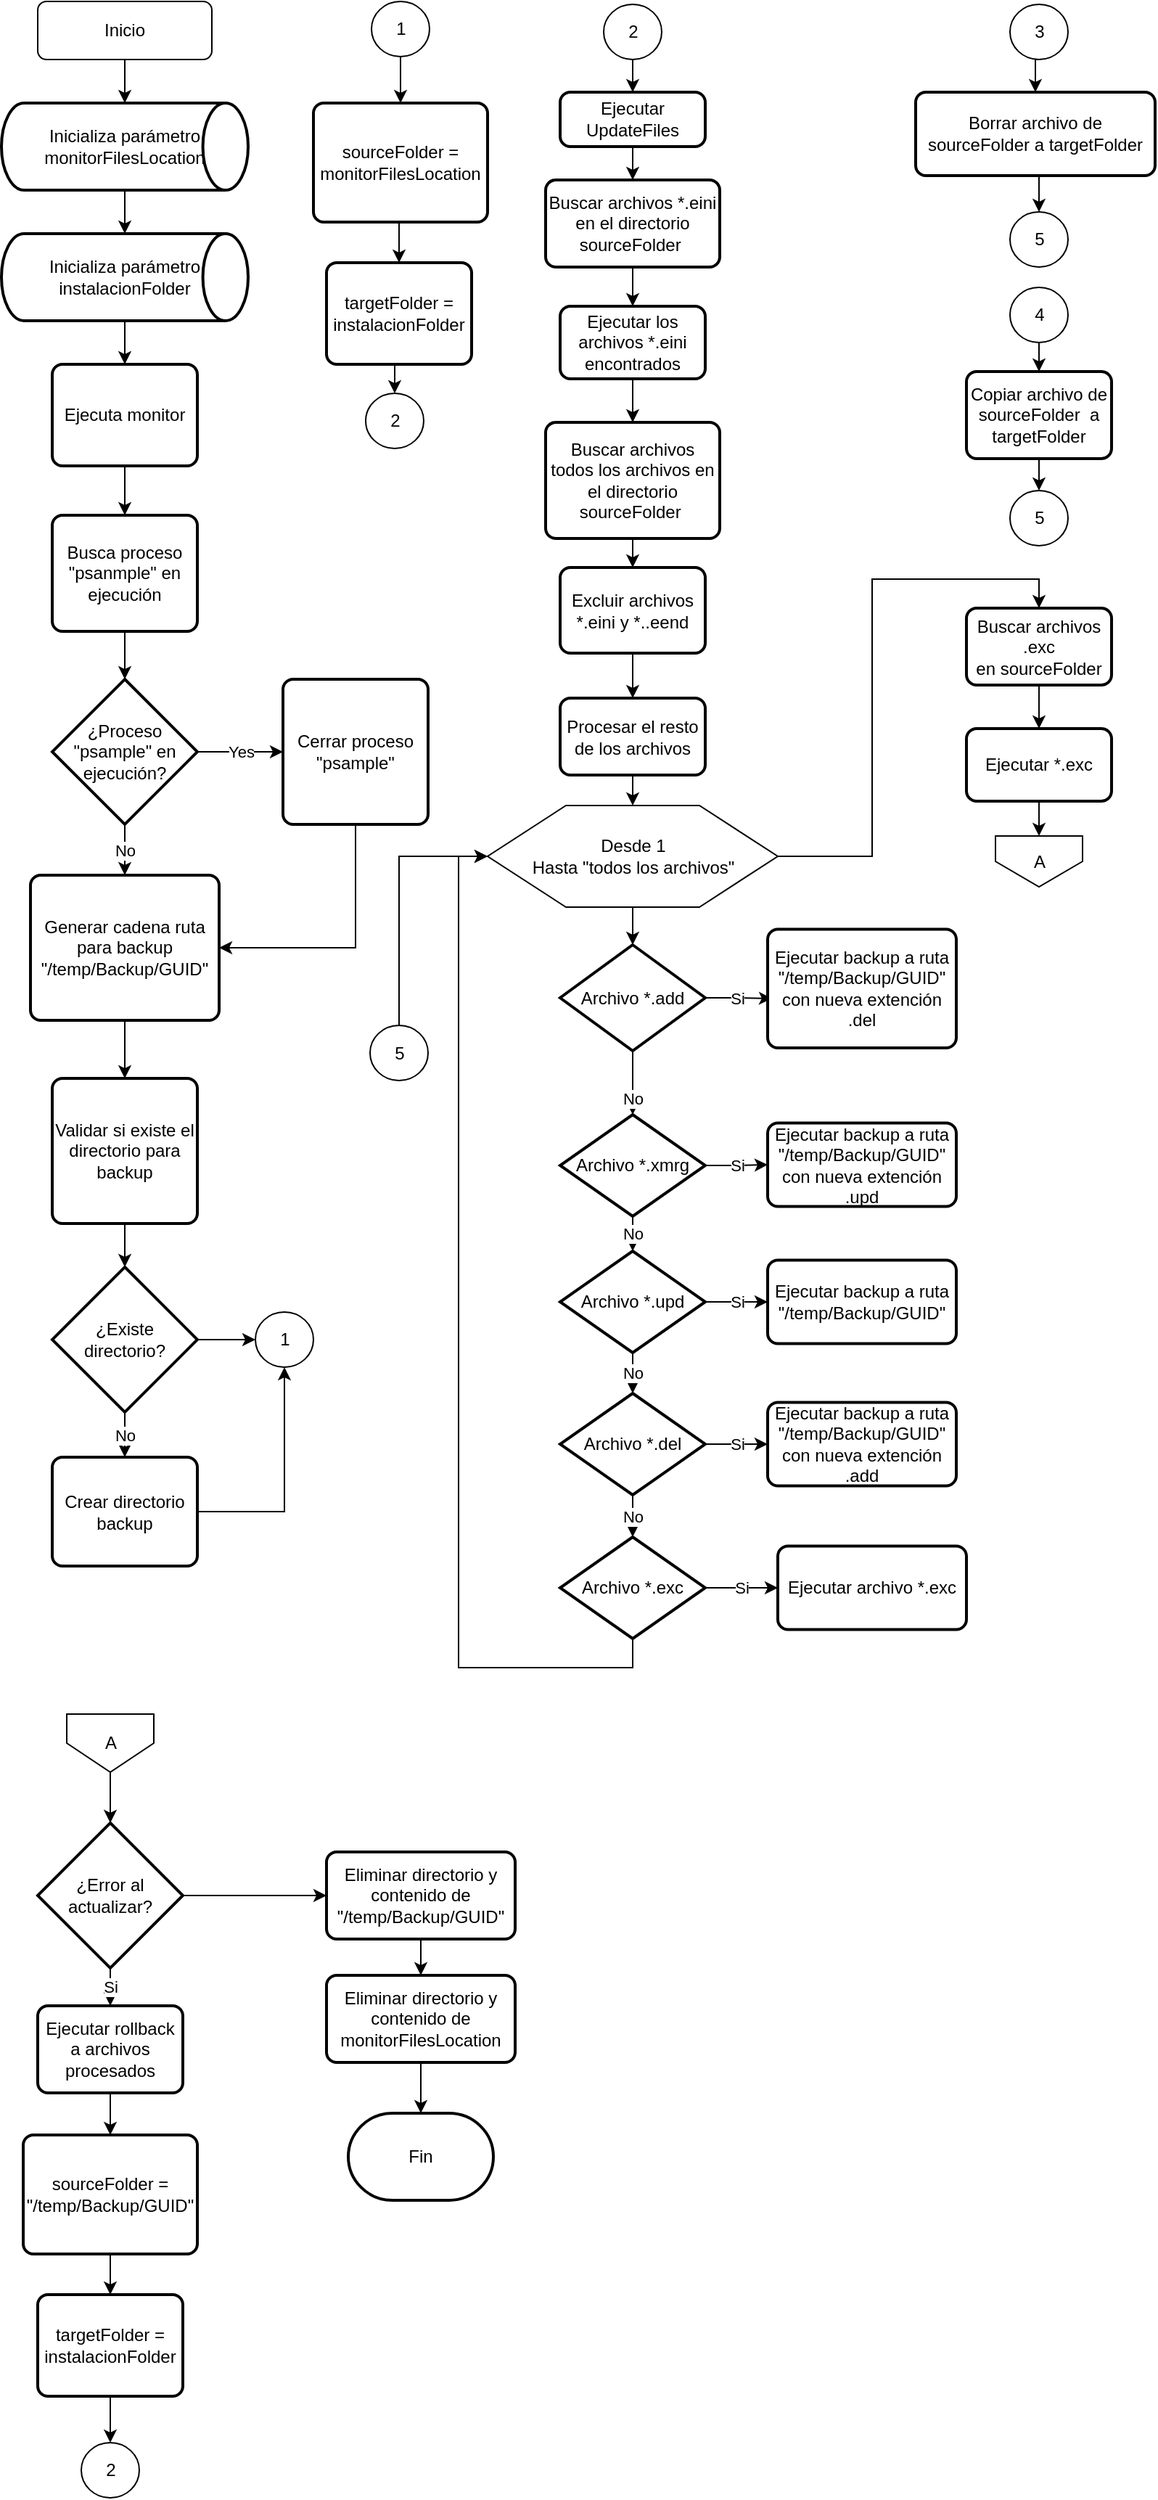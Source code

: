 <mxfile version="26.0.4">
  <diagram id="C5RBs43oDa-KdzZeNtuy" name="Page-1">
    <mxGraphModel dx="1035" dy="551" grid="1" gridSize="10" guides="1" tooltips="1" connect="1" arrows="1" fold="1" page="1" pageScale="1" pageWidth="827" pageHeight="1169" math="0" shadow="0">
      <root>
        <mxCell id="WIyWlLk6GJQsqaUBKTNV-0" />
        <mxCell id="WIyWlLk6GJQsqaUBKTNV-1" parent="WIyWlLk6GJQsqaUBKTNV-0" />
        <mxCell id="DyYJbT3Kr3XexNc7caPd-10" style="edgeStyle=orthogonalEdgeStyle;rounded=0;orthogonalLoop=1;jettySize=auto;html=1;exitX=0.5;exitY=1;exitDx=0;exitDy=0;" edge="1" parent="WIyWlLk6GJQsqaUBKTNV-1" source="WIyWlLk6GJQsqaUBKTNV-3" target="DyYJbT3Kr3XexNc7caPd-8">
          <mxGeometry relative="1" as="geometry" />
        </mxCell>
        <mxCell id="WIyWlLk6GJQsqaUBKTNV-3" value="Inicio" style="rounded=1;whiteSpace=wrap;html=1;fontSize=12;glass=0;strokeWidth=1;shadow=0;" parent="WIyWlLk6GJQsqaUBKTNV-1" vertex="1">
          <mxGeometry x="30" y="10" width="120" height="40" as="geometry" />
        </mxCell>
        <mxCell id="DyYJbT3Kr3XexNc7caPd-5" style="edgeStyle=orthogonalEdgeStyle;rounded=0;orthogonalLoop=1;jettySize=auto;html=1;exitX=0.5;exitY=1;exitDx=0;exitDy=0;" edge="1" parent="WIyWlLk6GJQsqaUBKTNV-1" source="DyYJbT3Kr3XexNc7caPd-7" target="DyYJbT3Kr3XexNc7caPd-3">
          <mxGeometry relative="1" as="geometry">
            <mxPoint x="280" y="480" as="sourcePoint" />
          </mxGeometry>
        </mxCell>
        <mxCell id="DyYJbT3Kr3XexNc7caPd-6" style="edgeStyle=orthogonalEdgeStyle;rounded=0;orthogonalLoop=1;jettySize=auto;html=1;exitX=0.5;exitY=1;exitDx=0;exitDy=0;entryX=0.5;entryY=0;entryDx=0;entryDy=0;entryPerimeter=0;" edge="1" parent="WIyWlLk6GJQsqaUBKTNV-1" source="DyYJbT3Kr3XexNc7caPd-3" target="DyYJbT3Kr3XexNc7caPd-13">
          <mxGeometry relative="1" as="geometry" />
        </mxCell>
        <mxCell id="DyYJbT3Kr3XexNc7caPd-3" value="Busca proceso &quot;psanmple&quot; en ejecución" style="rounded=1;whiteSpace=wrap;html=1;absoluteArcSize=1;arcSize=14;strokeWidth=2;" vertex="1" parent="WIyWlLk6GJQsqaUBKTNV-1">
          <mxGeometry x="40" y="364" width="100" height="80" as="geometry" />
        </mxCell>
        <mxCell id="DyYJbT3Kr3XexNc7caPd-22" style="edgeStyle=orthogonalEdgeStyle;rounded=0;orthogonalLoop=1;jettySize=auto;html=1;exitX=0.5;exitY=1;exitDx=0;exitDy=0;entryX=1;entryY=0.5;entryDx=0;entryDy=0;" edge="1" parent="WIyWlLk6GJQsqaUBKTNV-1" source="DyYJbT3Kr3XexNc7caPd-4" target="DyYJbT3Kr3XexNc7caPd-15">
          <mxGeometry relative="1" as="geometry" />
        </mxCell>
        <mxCell id="DyYJbT3Kr3XexNc7caPd-4" value="Cerrar proceso &quot;psample&quot;" style="rounded=1;whiteSpace=wrap;html=1;absoluteArcSize=1;arcSize=14;strokeWidth=2;" vertex="1" parent="WIyWlLk6GJQsqaUBKTNV-1">
          <mxGeometry x="199" y="477" width="100" height="100" as="geometry" />
        </mxCell>
        <mxCell id="DyYJbT3Kr3XexNc7caPd-7" value="Ejecuta monitor" style="rounded=1;whiteSpace=wrap;html=1;absoluteArcSize=1;arcSize=14;strokeWidth=2;" vertex="1" parent="WIyWlLk6GJQsqaUBKTNV-1">
          <mxGeometry x="40" y="260" width="100" height="70" as="geometry" />
        </mxCell>
        <mxCell id="DyYJbT3Kr3XexNc7caPd-8" value="Inicializa parámetro monitorFilesLocation" style="strokeWidth=2;html=1;shape=mxgraph.flowchart.direct_data;whiteSpace=wrap;" vertex="1" parent="WIyWlLk6GJQsqaUBKTNV-1">
          <mxGeometry x="5" y="80" width="170" height="60" as="geometry" />
        </mxCell>
        <mxCell id="DyYJbT3Kr3XexNc7caPd-12" style="edgeStyle=orthogonalEdgeStyle;rounded=0;orthogonalLoop=1;jettySize=auto;html=1;exitX=0.5;exitY=1;exitDx=0;exitDy=0;exitPerimeter=0;entryX=0.5;entryY=0;entryDx=0;entryDy=0;" edge="1" parent="WIyWlLk6GJQsqaUBKTNV-1" source="DyYJbT3Kr3XexNc7caPd-9" target="DyYJbT3Kr3XexNc7caPd-7">
          <mxGeometry relative="1" as="geometry" />
        </mxCell>
        <mxCell id="DyYJbT3Kr3XexNc7caPd-9" value="Inicializa parámetro instalacionFolder" style="strokeWidth=2;html=1;shape=mxgraph.flowchart.direct_data;whiteSpace=wrap;" vertex="1" parent="WIyWlLk6GJQsqaUBKTNV-1">
          <mxGeometry x="5" y="170" width="170" height="60" as="geometry" />
        </mxCell>
        <mxCell id="DyYJbT3Kr3XexNc7caPd-11" style="edgeStyle=orthogonalEdgeStyle;rounded=0;orthogonalLoop=1;jettySize=auto;html=1;exitX=0.5;exitY=1;exitDx=0;exitDy=0;exitPerimeter=0;entryX=0.5;entryY=0;entryDx=0;entryDy=0;entryPerimeter=0;" edge="1" parent="WIyWlLk6GJQsqaUBKTNV-1" source="DyYJbT3Kr3XexNc7caPd-8" target="DyYJbT3Kr3XexNc7caPd-9">
          <mxGeometry relative="1" as="geometry" />
        </mxCell>
        <mxCell id="DyYJbT3Kr3XexNc7caPd-14" value="Yes" style="edgeStyle=orthogonalEdgeStyle;rounded=0;orthogonalLoop=1;jettySize=auto;html=1;exitX=1;exitY=0.5;exitDx=0;exitDy=0;exitPerimeter=0;entryX=0;entryY=0.5;entryDx=0;entryDy=0;" edge="1" parent="WIyWlLk6GJQsqaUBKTNV-1" source="DyYJbT3Kr3XexNc7caPd-13" target="DyYJbT3Kr3XexNc7caPd-4">
          <mxGeometry relative="1" as="geometry" />
        </mxCell>
        <mxCell id="DyYJbT3Kr3XexNc7caPd-16" value="No" style="edgeStyle=orthogonalEdgeStyle;rounded=0;orthogonalLoop=1;jettySize=auto;html=1;exitX=0.5;exitY=1;exitDx=0;exitDy=0;exitPerimeter=0;entryX=0.5;entryY=0;entryDx=0;entryDy=0;" edge="1" parent="WIyWlLk6GJQsqaUBKTNV-1" source="DyYJbT3Kr3XexNc7caPd-13" target="DyYJbT3Kr3XexNc7caPd-15">
          <mxGeometry relative="1" as="geometry" />
        </mxCell>
        <mxCell id="DyYJbT3Kr3XexNc7caPd-13" value="¿Proceso &quot;psample&quot; en ejecución?" style="strokeWidth=2;html=1;shape=mxgraph.flowchart.decision;whiteSpace=wrap;" vertex="1" parent="WIyWlLk6GJQsqaUBKTNV-1">
          <mxGeometry x="40" y="477" width="100" height="100" as="geometry" />
        </mxCell>
        <mxCell id="DyYJbT3Kr3XexNc7caPd-19" style="edgeStyle=orthogonalEdgeStyle;rounded=0;orthogonalLoop=1;jettySize=auto;html=1;exitX=0.5;exitY=1;exitDx=0;exitDy=0;entryX=0.5;entryY=0;entryDx=0;entryDy=0;" edge="1" parent="WIyWlLk6GJQsqaUBKTNV-1" source="DyYJbT3Kr3XexNc7caPd-15" target="DyYJbT3Kr3XexNc7caPd-18">
          <mxGeometry relative="1" as="geometry" />
        </mxCell>
        <mxCell id="DyYJbT3Kr3XexNc7caPd-15" value="Generar cadena ruta para backup &quot;/temp/Backup/GUID&quot;" style="rounded=1;whiteSpace=wrap;html=1;absoluteArcSize=1;arcSize=14;strokeWidth=2;" vertex="1" parent="WIyWlLk6GJQsqaUBKTNV-1">
          <mxGeometry x="25" y="612" width="130" height="100" as="geometry" />
        </mxCell>
        <mxCell id="DyYJbT3Kr3XexNc7caPd-23" value="No" style="edgeStyle=orthogonalEdgeStyle;rounded=0;orthogonalLoop=1;jettySize=auto;html=1;exitX=0.5;exitY=1;exitDx=0;exitDy=0;exitPerimeter=0;entryX=0.5;entryY=0;entryDx=0;entryDy=0;" edge="1" parent="WIyWlLk6GJQsqaUBKTNV-1" source="DyYJbT3Kr3XexNc7caPd-17" target="DyYJbT3Kr3XexNc7caPd-21">
          <mxGeometry relative="1" as="geometry" />
        </mxCell>
        <mxCell id="DyYJbT3Kr3XexNc7caPd-27" style="edgeStyle=orthogonalEdgeStyle;rounded=0;orthogonalLoop=1;jettySize=auto;html=1;exitX=1;exitY=0.5;exitDx=0;exitDy=0;exitPerimeter=0;" edge="1" parent="WIyWlLk6GJQsqaUBKTNV-1" source="DyYJbT3Kr3XexNc7caPd-17" target="DyYJbT3Kr3XexNc7caPd-26">
          <mxGeometry relative="1" as="geometry" />
        </mxCell>
        <mxCell id="DyYJbT3Kr3XexNc7caPd-17" value="¿Existe directorio?" style="strokeWidth=2;html=1;shape=mxgraph.flowchart.decision;whiteSpace=wrap;" vertex="1" parent="WIyWlLk6GJQsqaUBKTNV-1">
          <mxGeometry x="40" y="882" width="100" height="100" as="geometry" />
        </mxCell>
        <mxCell id="DyYJbT3Kr3XexNc7caPd-18" value="Validar si existe el directorio para backup" style="rounded=1;whiteSpace=wrap;html=1;absoluteArcSize=1;arcSize=14;strokeWidth=2;" vertex="1" parent="WIyWlLk6GJQsqaUBKTNV-1">
          <mxGeometry x="40" y="752" width="100" height="100" as="geometry" />
        </mxCell>
        <mxCell id="DyYJbT3Kr3XexNc7caPd-20" style="edgeStyle=orthogonalEdgeStyle;rounded=0;orthogonalLoop=1;jettySize=auto;html=1;exitX=0.5;exitY=1;exitDx=0;exitDy=0;entryX=0.5;entryY=0;entryDx=0;entryDy=0;entryPerimeter=0;" edge="1" parent="WIyWlLk6GJQsqaUBKTNV-1" source="DyYJbT3Kr3XexNc7caPd-18" target="DyYJbT3Kr3XexNc7caPd-17">
          <mxGeometry relative="1" as="geometry" />
        </mxCell>
        <mxCell id="DyYJbT3Kr3XexNc7caPd-21" value="Crear directorio backup" style="rounded=1;whiteSpace=wrap;html=1;absoluteArcSize=1;arcSize=14;strokeWidth=2;" vertex="1" parent="WIyWlLk6GJQsqaUBKTNV-1">
          <mxGeometry x="40" y="1013" width="100" height="75" as="geometry" />
        </mxCell>
        <mxCell id="DyYJbT3Kr3XexNc7caPd-33" style="edgeStyle=orthogonalEdgeStyle;rounded=0;orthogonalLoop=1;jettySize=auto;html=1;exitX=0.5;exitY=1;exitDx=0;exitDy=0;entryX=0.5;entryY=0;entryDx=0;entryDy=0;" edge="1" parent="WIyWlLk6GJQsqaUBKTNV-1" source="DyYJbT3Kr3XexNc7caPd-24" target="DyYJbT3Kr3XexNc7caPd-31">
          <mxGeometry relative="1" as="geometry" />
        </mxCell>
        <mxCell id="DyYJbT3Kr3XexNc7caPd-24" value="Ejecutar UpdateFiles" style="rounded=1;whiteSpace=wrap;html=1;absoluteArcSize=1;arcSize=14;strokeWidth=2;" vertex="1" parent="WIyWlLk6GJQsqaUBKTNV-1">
          <mxGeometry x="390" y="72.5" width="100" height="37.5" as="geometry" />
        </mxCell>
        <mxCell id="DyYJbT3Kr3XexNc7caPd-26" value="1" style="verticalLabelPosition=middle;verticalAlign=middle;html=1;shape=mxgraph.flowchart.on-page_reference;labelPosition=center;align=center;" vertex="1" parent="WIyWlLk6GJQsqaUBKTNV-1">
          <mxGeometry x="180" y="913" width="40" height="38" as="geometry" />
        </mxCell>
        <mxCell id="DyYJbT3Kr3XexNc7caPd-28" style="edgeStyle=orthogonalEdgeStyle;rounded=0;orthogonalLoop=1;jettySize=auto;html=1;exitX=1;exitY=0.5;exitDx=0;exitDy=0;entryX=0.5;entryY=1;entryDx=0;entryDy=0;entryPerimeter=0;" edge="1" parent="WIyWlLk6GJQsqaUBKTNV-1" source="DyYJbT3Kr3XexNc7caPd-21" target="DyYJbT3Kr3XexNc7caPd-26">
          <mxGeometry relative="1" as="geometry" />
        </mxCell>
        <mxCell id="DyYJbT3Kr3XexNc7caPd-30" style="edgeStyle=orthogonalEdgeStyle;rounded=0;orthogonalLoop=1;jettySize=auto;html=1;exitX=0.5;exitY=1;exitDx=0;exitDy=0;exitPerimeter=0;entryX=0.5;entryY=0;entryDx=0;entryDy=0;" edge="1" parent="WIyWlLk6GJQsqaUBKTNV-1" source="DyYJbT3Kr3XexNc7caPd-29" target="DyYJbT3Kr3XexNc7caPd-24">
          <mxGeometry relative="1" as="geometry" />
        </mxCell>
        <mxCell id="DyYJbT3Kr3XexNc7caPd-29" value="2" style="verticalLabelPosition=middle;verticalAlign=middle;html=1;shape=mxgraph.flowchart.on-page_reference;labelPosition=center;align=center;" vertex="1" parent="WIyWlLk6GJQsqaUBKTNV-1">
          <mxGeometry x="420" y="12" width="40" height="38" as="geometry" />
        </mxCell>
        <mxCell id="DyYJbT3Kr3XexNc7caPd-34" style="edgeStyle=orthogonalEdgeStyle;rounded=0;orthogonalLoop=1;jettySize=auto;html=1;exitX=0.5;exitY=1;exitDx=0;exitDy=0;entryX=0.5;entryY=0;entryDx=0;entryDy=0;" edge="1" parent="WIyWlLk6GJQsqaUBKTNV-1" source="DyYJbT3Kr3XexNc7caPd-31" target="DyYJbT3Kr3XexNc7caPd-32">
          <mxGeometry relative="1" as="geometry" />
        </mxCell>
        <mxCell id="DyYJbT3Kr3XexNc7caPd-31" value="Buscar archivos *.eini en el directorio sourceFolder&amp;nbsp;" style="rounded=1;whiteSpace=wrap;html=1;absoluteArcSize=1;arcSize=14;strokeWidth=2;" vertex="1" parent="WIyWlLk6GJQsqaUBKTNV-1">
          <mxGeometry x="380" y="133" width="120" height="60" as="geometry" />
        </mxCell>
        <mxCell id="DyYJbT3Kr3XexNc7caPd-37" style="edgeStyle=orthogonalEdgeStyle;rounded=0;orthogonalLoop=1;jettySize=auto;html=1;exitX=0.5;exitY=1;exitDx=0;exitDy=0;entryX=0.5;entryY=0;entryDx=0;entryDy=0;" edge="1" parent="WIyWlLk6GJQsqaUBKTNV-1" source="DyYJbT3Kr3XexNc7caPd-32" target="DyYJbT3Kr3XexNc7caPd-36">
          <mxGeometry relative="1" as="geometry" />
        </mxCell>
        <mxCell id="DyYJbT3Kr3XexNc7caPd-32" value="Ejecutar los archivos *.eini encontrados" style="rounded=1;whiteSpace=wrap;html=1;absoluteArcSize=1;arcSize=14;strokeWidth=2;" vertex="1" parent="WIyWlLk6GJQsqaUBKTNV-1">
          <mxGeometry x="390" y="220" width="100" height="50" as="geometry" />
        </mxCell>
        <mxCell id="DyYJbT3Kr3XexNc7caPd-40" style="edgeStyle=orthogonalEdgeStyle;rounded=0;orthogonalLoop=1;jettySize=auto;html=1;exitX=0.5;exitY=1;exitDx=0;exitDy=0;" edge="1" parent="WIyWlLk6GJQsqaUBKTNV-1" source="DyYJbT3Kr3XexNc7caPd-35" target="DyYJbT3Kr3XexNc7caPd-39">
          <mxGeometry relative="1" as="geometry" />
        </mxCell>
        <mxCell id="DyYJbT3Kr3XexNc7caPd-35" value="Excluir archivos *.eini y *..eend" style="rounded=1;whiteSpace=wrap;html=1;absoluteArcSize=1;arcSize=14;strokeWidth=2;" vertex="1" parent="WIyWlLk6GJQsqaUBKTNV-1">
          <mxGeometry x="390" y="400" width="100" height="59" as="geometry" />
        </mxCell>
        <mxCell id="DyYJbT3Kr3XexNc7caPd-38" style="edgeStyle=orthogonalEdgeStyle;rounded=0;orthogonalLoop=1;jettySize=auto;html=1;exitX=0.5;exitY=1;exitDx=0;exitDy=0;entryX=0.5;entryY=0;entryDx=0;entryDy=0;" edge="1" parent="WIyWlLk6GJQsqaUBKTNV-1" source="DyYJbT3Kr3XexNc7caPd-36" target="DyYJbT3Kr3XexNc7caPd-35">
          <mxGeometry relative="1" as="geometry" />
        </mxCell>
        <mxCell id="DyYJbT3Kr3XexNc7caPd-36" value="Buscar archivos todos los archivos en el directorio sourceFolder&amp;nbsp;" style="rounded=1;whiteSpace=wrap;html=1;absoluteArcSize=1;arcSize=14;strokeWidth=2;" vertex="1" parent="WIyWlLk6GJQsqaUBKTNV-1">
          <mxGeometry x="380" y="300" width="120" height="80" as="geometry" />
        </mxCell>
        <mxCell id="DyYJbT3Kr3XexNc7caPd-39" value="Procesar el resto de los archivos" style="rounded=1;whiteSpace=wrap;html=1;absoluteArcSize=1;arcSize=14;strokeWidth=2;" vertex="1" parent="WIyWlLk6GJQsqaUBKTNV-1">
          <mxGeometry x="390" y="490" width="100" height="53" as="geometry" />
        </mxCell>
        <mxCell id="DyYJbT3Kr3XexNc7caPd-57" style="edgeStyle=orthogonalEdgeStyle;rounded=0;orthogonalLoop=1;jettySize=auto;html=1;exitX=0.5;exitY=1;exitDx=0;exitDy=0;exitPerimeter=0;" edge="1" parent="WIyWlLk6GJQsqaUBKTNV-1" source="DyYJbT3Kr3XexNc7caPd-41">
          <mxGeometry relative="1" as="geometry">
            <mxPoint x="440" y="770" as="targetPoint" />
          </mxGeometry>
        </mxCell>
        <mxCell id="DyYJbT3Kr3XexNc7caPd-60" value="Si" style="edgeStyle=orthogonalEdgeStyle;rounded=0;orthogonalLoop=1;jettySize=auto;html=1;exitX=1;exitY=0.5;exitDx=0;exitDy=0;exitPerimeter=0;entryX=0.023;entryY=0.584;entryDx=0;entryDy=0;entryPerimeter=0;" edge="1" parent="WIyWlLk6GJQsqaUBKTNV-1" source="DyYJbT3Kr3XexNc7caPd-41" target="DyYJbT3Kr3XexNc7caPd-85">
          <mxGeometry relative="1" as="geometry">
            <mxPoint x="531" y="696.5" as="targetPoint" />
          </mxGeometry>
        </mxCell>
        <mxCell id="DyYJbT3Kr3XexNc7caPd-41" value="Archivo *.add" style="strokeWidth=2;html=1;shape=mxgraph.flowchart.decision;whiteSpace=wrap;" vertex="1" parent="WIyWlLk6GJQsqaUBKTNV-1">
          <mxGeometry x="390" y="660" width="100" height="73" as="geometry" />
        </mxCell>
        <mxCell id="DyYJbT3Kr3XexNc7caPd-61" value="Si" style="edgeStyle=orthogonalEdgeStyle;rounded=0;orthogonalLoop=1;jettySize=auto;html=1;exitX=1;exitY=0.5;exitDx=0;exitDy=0;exitPerimeter=0;entryX=0;entryY=0.5;entryDx=0;entryDy=0;" edge="1" parent="WIyWlLk6GJQsqaUBKTNV-1" source="DyYJbT3Kr3XexNc7caPd-42" target="DyYJbT3Kr3XexNc7caPd-86">
          <mxGeometry relative="1" as="geometry">
            <mxPoint x="530" y="812" as="targetPoint" />
          </mxGeometry>
        </mxCell>
        <mxCell id="DyYJbT3Kr3XexNc7caPd-42" value="Archivo *.xmrg" style="strokeWidth=2;html=1;shape=mxgraph.flowchart.decision;whiteSpace=wrap;" vertex="1" parent="WIyWlLk6GJQsqaUBKTNV-1">
          <mxGeometry x="390" y="777" width="100" height="70" as="geometry" />
        </mxCell>
        <mxCell id="DyYJbT3Kr3XexNc7caPd-43" value="Archivo *.upd" style="strokeWidth=2;html=1;shape=mxgraph.flowchart.decision;whiteSpace=wrap;" vertex="1" parent="WIyWlLk6GJQsqaUBKTNV-1">
          <mxGeometry x="390" y="871" width="100" height="70" as="geometry" />
        </mxCell>
        <mxCell id="DyYJbT3Kr3XexNc7caPd-62" value="Si" style="edgeStyle=orthogonalEdgeStyle;rounded=0;orthogonalLoop=1;jettySize=auto;html=1;exitX=1;exitY=0.5;exitDx=0;exitDy=0;exitPerimeter=0;entryX=0;entryY=0.5;entryDx=0;entryDy=0;" edge="1" parent="WIyWlLk6GJQsqaUBKTNV-1" source="DyYJbT3Kr3XexNc7caPd-44" target="DyYJbT3Kr3XexNc7caPd-90">
          <mxGeometry relative="1" as="geometry">
            <mxPoint x="640" y="1004" as="targetPoint" />
          </mxGeometry>
        </mxCell>
        <mxCell id="DyYJbT3Kr3XexNc7caPd-44" value="Archivo *.del" style="strokeWidth=2;html=1;shape=mxgraph.flowchart.decision;whiteSpace=wrap;" vertex="1" parent="WIyWlLk6GJQsqaUBKTNV-1">
          <mxGeometry x="390" y="969" width="100" height="70" as="geometry" />
        </mxCell>
        <mxCell id="DyYJbT3Kr3XexNc7caPd-63" value="Si" style="edgeStyle=orthogonalEdgeStyle;rounded=0;orthogonalLoop=1;jettySize=auto;html=1;exitX=1;exitY=0.5;exitDx=0;exitDy=0;exitPerimeter=0;entryX=0;entryY=0.5;entryDx=0;entryDy=0;" edge="1" parent="WIyWlLk6GJQsqaUBKTNV-1" source="DyYJbT3Kr3XexNc7caPd-45" target="DyYJbT3Kr3XexNc7caPd-91">
          <mxGeometry relative="1" as="geometry">
            <mxPoint x="540" y="1103" as="targetPoint" />
          </mxGeometry>
        </mxCell>
        <mxCell id="DyYJbT3Kr3XexNc7caPd-76" style="edgeStyle=orthogonalEdgeStyle;rounded=0;orthogonalLoop=1;jettySize=auto;html=1;exitX=0.5;exitY=1;exitDx=0;exitDy=0;exitPerimeter=0;entryX=0;entryY=0.5;entryDx=0;entryDy=0;" edge="1" parent="WIyWlLk6GJQsqaUBKTNV-1" source="DyYJbT3Kr3XexNc7caPd-45" target="DyYJbT3Kr3XexNc7caPd-58">
          <mxGeometry relative="1" as="geometry" />
        </mxCell>
        <mxCell id="DyYJbT3Kr3XexNc7caPd-45" value="Archivo *.exc" style="strokeWidth=2;html=1;shape=mxgraph.flowchart.decision;whiteSpace=wrap;" vertex="1" parent="WIyWlLk6GJQsqaUBKTNV-1">
          <mxGeometry x="390" y="1068" width="100" height="70" as="geometry" />
        </mxCell>
        <mxCell id="DyYJbT3Kr3XexNc7caPd-46" style="edgeStyle=orthogonalEdgeStyle;rounded=0;orthogonalLoop=1;jettySize=auto;html=1;exitX=0.5;exitY=1;exitDx=0;exitDy=0;entryX=0.5;entryY=0;entryDx=0;entryDy=0;" edge="1" parent="WIyWlLk6GJQsqaUBKTNV-1" source="DyYJbT3Kr3XexNc7caPd-39" target="DyYJbT3Kr3XexNc7caPd-58">
          <mxGeometry relative="1" as="geometry">
            <mxPoint x="440" y="577" as="targetPoint" />
            <Array as="points">
              <mxPoint x="440" y="564" />
            </Array>
          </mxGeometry>
        </mxCell>
        <mxCell id="DyYJbT3Kr3XexNc7caPd-47" value="No" style="edgeStyle=orthogonalEdgeStyle;rounded=0;orthogonalLoop=1;jettySize=auto;html=1;exitX=0.5;exitY=1;exitDx=0;exitDy=0;exitPerimeter=0;entryX=0.5;entryY=0;entryDx=0;entryDy=0;entryPerimeter=0;" edge="1" parent="WIyWlLk6GJQsqaUBKTNV-1" target="DyYJbT3Kr3XexNc7caPd-42">
          <mxGeometry relative="1" as="geometry">
            <mxPoint x="440" y="754" as="sourcePoint" />
          </mxGeometry>
        </mxCell>
        <mxCell id="DyYJbT3Kr3XexNc7caPd-48" value="No" style="edgeStyle=orthogonalEdgeStyle;rounded=0;orthogonalLoop=1;jettySize=auto;html=1;exitX=0.5;exitY=1;exitDx=0;exitDy=0;exitPerimeter=0;entryX=0.5;entryY=0;entryDx=0;entryDy=0;entryPerimeter=0;" edge="1" parent="WIyWlLk6GJQsqaUBKTNV-1" source="DyYJbT3Kr3XexNc7caPd-42" target="DyYJbT3Kr3XexNc7caPd-43">
          <mxGeometry relative="1" as="geometry" />
        </mxCell>
        <mxCell id="DyYJbT3Kr3XexNc7caPd-49" value="No" style="edgeStyle=orthogonalEdgeStyle;rounded=0;orthogonalLoop=1;jettySize=auto;html=1;exitX=0.5;exitY=1;exitDx=0;exitDy=0;exitPerimeter=0;entryX=0.5;entryY=0;entryDx=0;entryDy=0;entryPerimeter=0;" edge="1" parent="WIyWlLk6GJQsqaUBKTNV-1" source="DyYJbT3Kr3XexNc7caPd-43" target="DyYJbT3Kr3XexNc7caPd-44">
          <mxGeometry relative="1" as="geometry" />
        </mxCell>
        <mxCell id="DyYJbT3Kr3XexNc7caPd-50" value="No" style="edgeStyle=orthogonalEdgeStyle;rounded=0;orthogonalLoop=1;jettySize=auto;html=1;exitX=0.5;exitY=1;exitDx=0;exitDy=0;exitPerimeter=0;entryX=0.5;entryY=0;entryDx=0;entryDy=0;entryPerimeter=0;" edge="1" parent="WIyWlLk6GJQsqaUBKTNV-1" source="DyYJbT3Kr3XexNc7caPd-44" target="DyYJbT3Kr3XexNc7caPd-45">
          <mxGeometry relative="1" as="geometry" />
        </mxCell>
        <mxCell id="DyYJbT3Kr3XexNc7caPd-107" style="edgeStyle=orthogonalEdgeStyle;rounded=0;orthogonalLoop=1;jettySize=auto;html=1;exitX=1;exitY=0.5;exitDx=0;exitDy=0;entryX=0.5;entryY=0;entryDx=0;entryDy=0;" edge="1" parent="WIyWlLk6GJQsqaUBKTNV-1" source="DyYJbT3Kr3XexNc7caPd-58" target="DyYJbT3Kr3XexNc7caPd-79">
          <mxGeometry relative="1" as="geometry" />
        </mxCell>
        <mxCell id="DyYJbT3Kr3XexNc7caPd-58" value="&lt;div style=&quot;text-wrap-mode: wrap;&quot;&gt;Desde 1&lt;/div&gt;&lt;div style=&quot;text-wrap-mode: wrap;&quot;&gt;Hasta &quot;todos los archivos&quot;&lt;/div&gt;" style="verticalLabelPosition=middle;verticalAlign=middle;html=1;shape=hexagon;perimeter=hexagonPerimeter2;arcSize=6;size=0.27;labelPosition=center;align=center;" vertex="1" parent="WIyWlLk6GJQsqaUBKTNV-1">
          <mxGeometry x="340" y="564" width="200" height="70" as="geometry" />
        </mxCell>
        <mxCell id="DyYJbT3Kr3XexNc7caPd-59" style="edgeStyle=orthogonalEdgeStyle;rounded=0;orthogonalLoop=1;jettySize=auto;html=1;exitX=0.5;exitY=1;exitDx=0;exitDy=0;entryX=0.5;entryY=0;entryDx=0;entryDy=0;entryPerimeter=0;" edge="1" parent="WIyWlLk6GJQsqaUBKTNV-1" source="DyYJbT3Kr3XexNc7caPd-58" target="DyYJbT3Kr3XexNc7caPd-41">
          <mxGeometry relative="1" as="geometry" />
        </mxCell>
        <mxCell id="DyYJbT3Kr3XexNc7caPd-66" style="edgeStyle=orthogonalEdgeStyle;rounded=0;orthogonalLoop=1;jettySize=auto;html=1;exitX=0.5;exitY=1;exitDx=0;exitDy=0;exitPerimeter=0;entryX=0.5;entryY=0;entryDx=0;entryDy=0;" edge="1" parent="WIyWlLk6GJQsqaUBKTNV-1" source="DyYJbT3Kr3XexNc7caPd-64" target="DyYJbT3Kr3XexNc7caPd-65">
          <mxGeometry relative="1" as="geometry" />
        </mxCell>
        <mxCell id="DyYJbT3Kr3XexNc7caPd-64" value="3" style="verticalLabelPosition=middle;verticalAlign=middle;html=1;shape=mxgraph.flowchart.on-page_reference;labelPosition=center;align=center;" vertex="1" parent="WIyWlLk6GJQsqaUBKTNV-1">
          <mxGeometry x="700" y="12" width="40" height="38" as="geometry" />
        </mxCell>
        <mxCell id="DyYJbT3Kr3XexNc7caPd-65" value="Borrar archivo de sourceFolder&amp;nbsp;a&amp;nbsp;targetFolder" style="rounded=1;whiteSpace=wrap;html=1;absoluteArcSize=1;arcSize=14;strokeWidth=2;" vertex="1" parent="WIyWlLk6GJQsqaUBKTNV-1">
          <mxGeometry x="635" y="72.5" width="165" height="57.5" as="geometry" />
        </mxCell>
        <mxCell id="DyYJbT3Kr3XexNc7caPd-89" value="Si" style="edgeStyle=orthogonalEdgeStyle;rounded=0;orthogonalLoop=1;jettySize=auto;html=1;exitX=1;exitY=0.5;exitDx=0;exitDy=0;exitPerimeter=0;entryX=0;entryY=0.5;entryDx=0;entryDy=0;" edge="1" parent="WIyWlLk6GJQsqaUBKTNV-1" source="DyYJbT3Kr3XexNc7caPd-43" target="DyYJbT3Kr3XexNc7caPd-88">
          <mxGeometry relative="1" as="geometry">
            <mxPoint x="550" y="906" as="sourcePoint" />
          </mxGeometry>
        </mxCell>
        <mxCell id="DyYJbT3Kr3XexNc7caPd-110" style="edgeStyle=orthogonalEdgeStyle;rounded=0;orthogonalLoop=1;jettySize=auto;html=1;exitX=0.5;exitY=1;exitDx=0;exitDy=0;entryX=0.5;entryY=0;entryDx=0;entryDy=0;" edge="1" parent="WIyWlLk6GJQsqaUBKTNV-1" source="DyYJbT3Kr3XexNc7caPd-78" target="DyYJbT3Kr3XexNc7caPd-109">
          <mxGeometry relative="1" as="geometry">
            <mxPoint x="720" y="580" as="targetPoint" />
          </mxGeometry>
        </mxCell>
        <mxCell id="DyYJbT3Kr3XexNc7caPd-78" value="Ejecutar *.exc" style="rounded=1;whiteSpace=wrap;html=1;absoluteArcSize=1;arcSize=14;strokeWidth=2;" vertex="1" parent="WIyWlLk6GJQsqaUBKTNV-1">
          <mxGeometry x="670" y="511" width="100" height="50" as="geometry" />
        </mxCell>
        <mxCell id="DyYJbT3Kr3XexNc7caPd-108" style="edgeStyle=orthogonalEdgeStyle;rounded=0;orthogonalLoop=1;jettySize=auto;html=1;exitX=0.5;exitY=1;exitDx=0;exitDy=0;entryX=0.5;entryY=0;entryDx=0;entryDy=0;" edge="1" parent="WIyWlLk6GJQsqaUBKTNV-1" source="DyYJbT3Kr3XexNc7caPd-79" target="DyYJbT3Kr3XexNc7caPd-78">
          <mxGeometry relative="1" as="geometry" />
        </mxCell>
        <mxCell id="DyYJbT3Kr3XexNc7caPd-79" value="Buscar archivos .exc en&amp;nbsp;sourceFolder" style="rounded=1;whiteSpace=wrap;html=1;absoluteArcSize=1;arcSize=14;strokeWidth=2;" vertex="1" parent="WIyWlLk6GJQsqaUBKTNV-1">
          <mxGeometry x="670" y="428" width="100" height="53" as="geometry" />
        </mxCell>
        <mxCell id="DyYJbT3Kr3XexNc7caPd-80" value="5" style="verticalLabelPosition=middle;verticalAlign=middle;html=1;shape=mxgraph.flowchart.on-page_reference;labelPosition=center;align=center;" vertex="1" parent="WIyWlLk6GJQsqaUBKTNV-1">
          <mxGeometry x="700" y="155" width="40" height="38" as="geometry" />
        </mxCell>
        <mxCell id="DyYJbT3Kr3XexNc7caPd-81" style="edgeStyle=orthogonalEdgeStyle;rounded=0;orthogonalLoop=1;jettySize=auto;html=1;exitX=0.5;exitY=1;exitDx=0;exitDy=0;entryX=0.5;entryY=0;entryDx=0;entryDy=0;entryPerimeter=0;" edge="1" parent="WIyWlLk6GJQsqaUBKTNV-1" source="DyYJbT3Kr3XexNc7caPd-65" target="DyYJbT3Kr3XexNc7caPd-80">
          <mxGeometry relative="1" as="geometry" />
        </mxCell>
        <mxCell id="DyYJbT3Kr3XexNc7caPd-83" style="edgeStyle=orthogonalEdgeStyle;rounded=0;orthogonalLoop=1;jettySize=auto;html=1;exitX=0.5;exitY=0;exitDx=0;exitDy=0;exitPerimeter=0;entryX=0;entryY=0.5;entryDx=0;entryDy=0;" edge="1" parent="WIyWlLk6GJQsqaUBKTNV-1" source="DyYJbT3Kr3XexNc7caPd-82" target="DyYJbT3Kr3XexNc7caPd-58">
          <mxGeometry relative="1" as="geometry" />
        </mxCell>
        <mxCell id="DyYJbT3Kr3XexNc7caPd-82" value="5" style="verticalLabelPosition=middle;verticalAlign=middle;html=1;shape=mxgraph.flowchart.on-page_reference;labelPosition=center;align=center;" vertex="1" parent="WIyWlLk6GJQsqaUBKTNV-1">
          <mxGeometry x="259" y="715.5" width="40" height="38" as="geometry" />
        </mxCell>
        <mxCell id="DyYJbT3Kr3XexNc7caPd-85" value="Ejecutar backup a ruta &quot;/temp/Backup/GUID&quot;&lt;div&gt;con nueva extención .del&lt;/div&gt;" style="rounded=1;whiteSpace=wrap;html=1;absoluteArcSize=1;arcSize=14;strokeWidth=2;" vertex="1" parent="WIyWlLk6GJQsqaUBKTNV-1">
          <mxGeometry x="533" y="649.25" width="130" height="81.75" as="geometry" />
        </mxCell>
        <mxCell id="DyYJbT3Kr3XexNc7caPd-86" value="Ejecutar backup a ruta &quot;/temp/Backup/GUID&quot;&lt;div&gt;con nueva extención .upd&lt;/div&gt;" style="rounded=1;whiteSpace=wrap;html=1;absoluteArcSize=1;arcSize=14;strokeWidth=2;" vertex="1" parent="WIyWlLk6GJQsqaUBKTNV-1">
          <mxGeometry x="533" y="782.75" width="130" height="57.5" as="geometry" />
        </mxCell>
        <mxCell id="DyYJbT3Kr3XexNc7caPd-88" value="Ejecutar backup a ruta &quot;/temp/Backup/GUID&quot;" style="rounded=1;whiteSpace=wrap;html=1;absoluteArcSize=1;arcSize=14;strokeWidth=2;" vertex="1" parent="WIyWlLk6GJQsqaUBKTNV-1">
          <mxGeometry x="533" y="877.25" width="130" height="57.5" as="geometry" />
        </mxCell>
        <mxCell id="DyYJbT3Kr3XexNc7caPd-90" value="Ejecutar backup a ruta &quot;/temp/Backup/GUID&quot;&lt;div&gt;con nueva extención .add&lt;/div&gt;" style="rounded=1;whiteSpace=wrap;html=1;absoluteArcSize=1;arcSize=14;strokeWidth=2;" vertex="1" parent="WIyWlLk6GJQsqaUBKTNV-1">
          <mxGeometry x="533" y="975.25" width="130" height="57.5" as="geometry" />
        </mxCell>
        <mxCell id="DyYJbT3Kr3XexNc7caPd-91" value="Ejecutar archivo *.exc" style="rounded=1;whiteSpace=wrap;html=1;absoluteArcSize=1;arcSize=14;strokeWidth=2;" vertex="1" parent="WIyWlLk6GJQsqaUBKTNV-1">
          <mxGeometry x="540" y="1074.25" width="130" height="57.5" as="geometry" />
        </mxCell>
        <mxCell id="DyYJbT3Kr3XexNc7caPd-95" value="Copiar archivo de sourceFolder&amp;nbsp; a targetFolder" style="rounded=1;whiteSpace=wrap;html=1;absoluteArcSize=1;arcSize=14;strokeWidth=2;" vertex="1" parent="WIyWlLk6GJQsqaUBKTNV-1">
          <mxGeometry x="670" y="265" width="100" height="60" as="geometry" />
        </mxCell>
        <mxCell id="DyYJbT3Kr3XexNc7caPd-98" style="edgeStyle=orthogonalEdgeStyle;rounded=0;orthogonalLoop=1;jettySize=auto;html=1;exitX=0.5;exitY=1;exitDx=0;exitDy=0;entryX=0.5;entryY=0;entryDx=0;entryDy=0;" edge="1" parent="WIyWlLk6GJQsqaUBKTNV-1" source="DyYJbT3Kr3XexNc7caPd-96" target="DyYJbT3Kr3XexNc7caPd-97">
          <mxGeometry relative="1" as="geometry" />
        </mxCell>
        <mxCell id="DyYJbT3Kr3XexNc7caPd-96" value="sourceFolder = monitorFilesLocation" style="rounded=1;whiteSpace=wrap;html=1;absoluteArcSize=1;arcSize=14;strokeWidth=2;" vertex="1" parent="WIyWlLk6GJQsqaUBKTNV-1">
          <mxGeometry x="220" y="80" width="120" height="82" as="geometry" />
        </mxCell>
        <mxCell id="DyYJbT3Kr3XexNc7caPd-97" value="targetFolder = instalacionFolder" style="rounded=1;whiteSpace=wrap;html=1;absoluteArcSize=1;arcSize=14;strokeWidth=2;" vertex="1" parent="WIyWlLk6GJQsqaUBKTNV-1">
          <mxGeometry x="229" y="190" width="100" height="70" as="geometry" />
        </mxCell>
        <mxCell id="DyYJbT3Kr3XexNc7caPd-100" style="edgeStyle=orthogonalEdgeStyle;rounded=0;orthogonalLoop=1;jettySize=auto;html=1;exitX=0.5;exitY=1;exitDx=0;exitDy=0;exitPerimeter=0;entryX=0.5;entryY=0;entryDx=0;entryDy=0;" edge="1" parent="WIyWlLk6GJQsqaUBKTNV-1" source="DyYJbT3Kr3XexNc7caPd-99" target="DyYJbT3Kr3XexNc7caPd-96">
          <mxGeometry relative="1" as="geometry" />
        </mxCell>
        <mxCell id="DyYJbT3Kr3XexNc7caPd-99" value="1" style="verticalLabelPosition=middle;verticalAlign=middle;html=1;shape=mxgraph.flowchart.on-page_reference;labelPosition=center;align=center;" vertex="1" parent="WIyWlLk6GJQsqaUBKTNV-1">
          <mxGeometry x="260" y="10" width="40" height="38" as="geometry" />
        </mxCell>
        <mxCell id="DyYJbT3Kr3XexNc7caPd-101" value="2" style="verticalLabelPosition=middle;verticalAlign=middle;html=1;shape=mxgraph.flowchart.on-page_reference;labelPosition=center;align=center;" vertex="1" parent="WIyWlLk6GJQsqaUBKTNV-1">
          <mxGeometry x="256" y="280" width="40" height="38" as="geometry" />
        </mxCell>
        <mxCell id="DyYJbT3Kr3XexNc7caPd-102" style="edgeStyle=orthogonalEdgeStyle;rounded=0;orthogonalLoop=1;jettySize=auto;html=1;exitX=0.5;exitY=1;exitDx=0;exitDy=0;entryX=0.5;entryY=0;entryDx=0;entryDy=0;entryPerimeter=0;" edge="1" parent="WIyWlLk6GJQsqaUBKTNV-1" source="DyYJbT3Kr3XexNc7caPd-97" target="DyYJbT3Kr3XexNc7caPd-101">
          <mxGeometry relative="1" as="geometry" />
        </mxCell>
        <mxCell id="DyYJbT3Kr3XexNc7caPd-104" style="edgeStyle=orthogonalEdgeStyle;rounded=0;orthogonalLoop=1;jettySize=auto;html=1;exitX=0.5;exitY=1;exitDx=0;exitDy=0;exitPerimeter=0;" edge="1" parent="WIyWlLk6GJQsqaUBKTNV-1" source="DyYJbT3Kr3XexNc7caPd-103" target="DyYJbT3Kr3XexNc7caPd-95">
          <mxGeometry relative="1" as="geometry" />
        </mxCell>
        <mxCell id="DyYJbT3Kr3XexNc7caPd-103" value="4" style="verticalLabelPosition=middle;verticalAlign=middle;html=1;shape=mxgraph.flowchart.on-page_reference;labelPosition=center;align=center;" vertex="1" parent="WIyWlLk6GJQsqaUBKTNV-1">
          <mxGeometry x="700" y="207" width="40" height="38" as="geometry" />
        </mxCell>
        <mxCell id="DyYJbT3Kr3XexNc7caPd-105" value="5" style="verticalLabelPosition=middle;verticalAlign=middle;html=1;shape=mxgraph.flowchart.on-page_reference;labelPosition=center;align=center;" vertex="1" parent="WIyWlLk6GJQsqaUBKTNV-1">
          <mxGeometry x="700" y="347" width="40" height="38" as="geometry" />
        </mxCell>
        <mxCell id="DyYJbT3Kr3XexNc7caPd-106" style="edgeStyle=orthogonalEdgeStyle;rounded=0;orthogonalLoop=1;jettySize=auto;html=1;exitX=0.5;exitY=1;exitDx=0;exitDy=0;entryX=0.5;entryY=0;entryDx=0;entryDy=0;entryPerimeter=0;" edge="1" parent="WIyWlLk6GJQsqaUBKTNV-1" source="DyYJbT3Kr3XexNc7caPd-95" target="DyYJbT3Kr3XexNc7caPd-105">
          <mxGeometry relative="1" as="geometry" />
        </mxCell>
        <mxCell id="DyYJbT3Kr3XexNc7caPd-109" value="A" style="verticalLabelPosition=middle;verticalAlign=middle;html=1;shape=offPageConnector;rounded=0;size=0.5;labelPosition=center;align=center;" vertex="1" parent="WIyWlLk6GJQsqaUBKTNV-1">
          <mxGeometry x="690" y="585" width="60" height="35" as="geometry" />
        </mxCell>
        <mxCell id="DyYJbT3Kr3XexNc7caPd-113" style="edgeStyle=orthogonalEdgeStyle;rounded=0;orthogonalLoop=1;jettySize=auto;html=1;exitX=0.5;exitY=1;exitDx=0;exitDy=0;entryX=0.5;entryY=0;entryDx=0;entryDy=0;entryPerimeter=0;" edge="1" parent="WIyWlLk6GJQsqaUBKTNV-1" source="DyYJbT3Kr3XexNc7caPd-111" target="DyYJbT3Kr3XexNc7caPd-114">
          <mxGeometry relative="1" as="geometry">
            <mxPoint x="80" y="1260" as="targetPoint" />
          </mxGeometry>
        </mxCell>
        <mxCell id="DyYJbT3Kr3XexNc7caPd-111" value="A" style="verticalLabelPosition=middle;verticalAlign=middle;html=1;shape=offPageConnector;rounded=0;size=0.5;labelPosition=center;align=center;" vertex="1" parent="WIyWlLk6GJQsqaUBKTNV-1">
          <mxGeometry x="50" y="1190" width="60" height="40" as="geometry" />
        </mxCell>
        <mxCell id="DyYJbT3Kr3XexNc7caPd-122" value="Si" style="edgeStyle=orthogonalEdgeStyle;rounded=0;orthogonalLoop=1;jettySize=auto;html=1;exitX=0.5;exitY=1;exitDx=0;exitDy=0;exitPerimeter=0;entryX=0.5;entryY=0;entryDx=0;entryDy=0;" edge="1" parent="WIyWlLk6GJQsqaUBKTNV-1" source="DyYJbT3Kr3XexNc7caPd-114" target="DyYJbT3Kr3XexNc7caPd-121">
          <mxGeometry relative="1" as="geometry" />
        </mxCell>
        <mxCell id="DyYJbT3Kr3XexNc7caPd-128" style="edgeStyle=orthogonalEdgeStyle;rounded=0;orthogonalLoop=1;jettySize=auto;html=1;exitX=1;exitY=0.5;exitDx=0;exitDy=0;exitPerimeter=0;entryX=0;entryY=0.5;entryDx=0;entryDy=0;" edge="1" parent="WIyWlLk6GJQsqaUBKTNV-1" source="DyYJbT3Kr3XexNc7caPd-114" target="DyYJbT3Kr3XexNc7caPd-126">
          <mxGeometry relative="1" as="geometry" />
        </mxCell>
        <mxCell id="DyYJbT3Kr3XexNc7caPd-114" value="¿Error al actualizar?" style="strokeWidth=2;html=1;shape=mxgraph.flowchart.decision;whiteSpace=wrap;" vertex="1" parent="WIyWlLk6GJQsqaUBKTNV-1">
          <mxGeometry x="30" y="1265" width="100" height="100" as="geometry" />
        </mxCell>
        <mxCell id="DyYJbT3Kr3XexNc7caPd-116" style="edgeStyle=orthogonalEdgeStyle;rounded=0;orthogonalLoop=1;jettySize=auto;html=1;exitX=0.5;exitY=1;exitDx=0;exitDy=0;entryX=0.5;entryY=0;entryDx=0;entryDy=0;" edge="1" parent="WIyWlLk6GJQsqaUBKTNV-1" source="DyYJbT3Kr3XexNc7caPd-117" target="DyYJbT3Kr3XexNc7caPd-118">
          <mxGeometry relative="1" as="geometry" />
        </mxCell>
        <mxCell id="DyYJbT3Kr3XexNc7caPd-117" value="sourceFolder = &quot;/temp/Backup/GUID&quot;" style="rounded=1;whiteSpace=wrap;html=1;absoluteArcSize=1;arcSize=14;strokeWidth=2;" vertex="1" parent="WIyWlLk6GJQsqaUBKTNV-1">
          <mxGeometry x="20" y="1480" width="120" height="82" as="geometry" />
        </mxCell>
        <mxCell id="DyYJbT3Kr3XexNc7caPd-118" value="targetFolder = instalacionFolder" style="rounded=1;whiteSpace=wrap;html=1;absoluteArcSize=1;arcSize=14;strokeWidth=2;" vertex="1" parent="WIyWlLk6GJQsqaUBKTNV-1">
          <mxGeometry x="30" y="1590" width="100" height="70" as="geometry" />
        </mxCell>
        <mxCell id="DyYJbT3Kr3XexNc7caPd-120" style="edgeStyle=orthogonalEdgeStyle;rounded=0;orthogonalLoop=1;jettySize=auto;html=1;exitX=0.5;exitY=1;exitDx=0;exitDy=0;" edge="1" parent="WIyWlLk6GJQsqaUBKTNV-1" source="DyYJbT3Kr3XexNc7caPd-118" target="DyYJbT3Kr3XexNc7caPd-124">
          <mxGeometry relative="1" as="geometry">
            <mxPoint x="76" y="1715" as="targetPoint" />
          </mxGeometry>
        </mxCell>
        <mxCell id="DyYJbT3Kr3XexNc7caPd-123" style="edgeStyle=orthogonalEdgeStyle;rounded=0;orthogonalLoop=1;jettySize=auto;html=1;exitX=0.5;exitY=1;exitDx=0;exitDy=0;entryX=0.5;entryY=0;entryDx=0;entryDy=0;" edge="1" parent="WIyWlLk6GJQsqaUBKTNV-1" source="DyYJbT3Kr3XexNc7caPd-121" target="DyYJbT3Kr3XexNc7caPd-117">
          <mxGeometry relative="1" as="geometry" />
        </mxCell>
        <mxCell id="DyYJbT3Kr3XexNc7caPd-121" value="Ejecutar rollback a archivos procesados" style="rounded=1;whiteSpace=wrap;html=1;absoluteArcSize=1;arcSize=14;strokeWidth=2;" vertex="1" parent="WIyWlLk6GJQsqaUBKTNV-1">
          <mxGeometry x="30" y="1391" width="100" height="60" as="geometry" />
        </mxCell>
        <mxCell id="DyYJbT3Kr3XexNc7caPd-124" value="2" style="verticalLabelPosition=middle;verticalAlign=middle;html=1;shape=mxgraph.flowchart.on-page_reference;labelPosition=center;align=center;" vertex="1" parent="WIyWlLk6GJQsqaUBKTNV-1">
          <mxGeometry x="60" y="1692" width="40" height="38" as="geometry" />
        </mxCell>
        <mxCell id="DyYJbT3Kr3XexNc7caPd-129" style="edgeStyle=orthogonalEdgeStyle;rounded=0;orthogonalLoop=1;jettySize=auto;html=1;exitX=0.5;exitY=1;exitDx=0;exitDy=0;entryX=0.5;entryY=0;entryDx=0;entryDy=0;" edge="1" parent="WIyWlLk6GJQsqaUBKTNV-1" source="DyYJbT3Kr3XexNc7caPd-126" target="DyYJbT3Kr3XexNc7caPd-127">
          <mxGeometry relative="1" as="geometry" />
        </mxCell>
        <mxCell id="DyYJbT3Kr3XexNc7caPd-126" value="Eliminar directorio y contenido de &quot;/temp/Backup/GUID&quot;" style="rounded=1;whiteSpace=wrap;html=1;absoluteArcSize=1;arcSize=14;strokeWidth=2;" vertex="1" parent="WIyWlLk6GJQsqaUBKTNV-1">
          <mxGeometry x="229" y="1285" width="130" height="60" as="geometry" />
        </mxCell>
        <mxCell id="DyYJbT3Kr3XexNc7caPd-127" value="Eliminar directorio y contenido de monitorFilesLocation" style="rounded=1;whiteSpace=wrap;html=1;absoluteArcSize=1;arcSize=14;strokeWidth=2;" vertex="1" parent="WIyWlLk6GJQsqaUBKTNV-1">
          <mxGeometry x="229" y="1370" width="130" height="60" as="geometry" />
        </mxCell>
        <mxCell id="DyYJbT3Kr3XexNc7caPd-130" value="Fin" style="strokeWidth=2;html=1;shape=mxgraph.flowchart.terminator;whiteSpace=wrap;" vertex="1" parent="WIyWlLk6GJQsqaUBKTNV-1">
          <mxGeometry x="244" y="1465" width="100" height="60" as="geometry" />
        </mxCell>
        <mxCell id="DyYJbT3Kr3XexNc7caPd-131" style="edgeStyle=orthogonalEdgeStyle;rounded=0;orthogonalLoop=1;jettySize=auto;html=1;exitX=0.5;exitY=1;exitDx=0;exitDy=0;entryX=0.5;entryY=0;entryDx=0;entryDy=0;entryPerimeter=0;" edge="1" parent="WIyWlLk6GJQsqaUBKTNV-1" source="DyYJbT3Kr3XexNc7caPd-127" target="DyYJbT3Kr3XexNc7caPd-130">
          <mxGeometry relative="1" as="geometry" />
        </mxCell>
      </root>
    </mxGraphModel>
  </diagram>
</mxfile>
